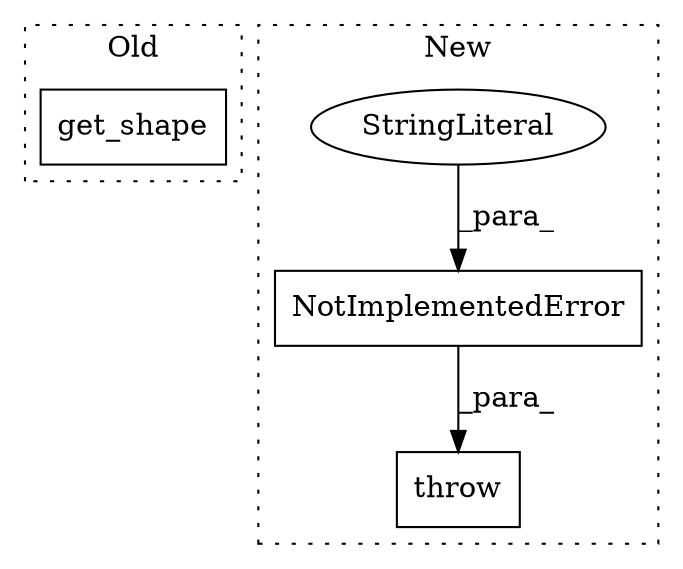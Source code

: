 digraph G {
subgraph cluster0 {
1 [label="get_shape" a="32" s="1621" l="11" shape="box"];
label = "Old";
style="dotted";
}
subgraph cluster1 {
2 [label="NotImplementedError" a="32" s="1382,1456" l="20,1" shape="box"];
3 [label="StringLiteral" a="45" s="1402" l="54" shape="ellipse"];
4 [label="throw" a="53" s="1376" l="6" shape="box"];
label = "New";
style="dotted";
}
2 -> 4 [label="_para_"];
3 -> 2 [label="_para_"];
}
